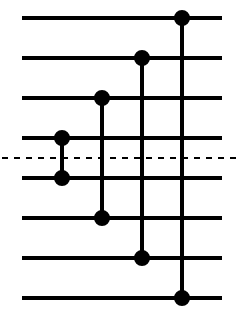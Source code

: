 <mxfile version="13.3.9" type="device"><diagram id="vJS5_Wva6WGB7PRMnAqV" name="Page-1"><mxGraphModel dx="553" dy="342" grid="1" gridSize="10" guides="1" tooltips="1" connect="1" arrows="1" fold="1" page="1" pageScale="1" pageWidth="850" pageHeight="1100" math="0" shadow="0"><root><mxCell id="0"/><mxCell id="1" parent="0"/><mxCell id="fys22tAvfy99Prbkm5I1-1" value="" style="endArrow=none;html=1;jumpSize=8;strokeWidth=2;" edge="1" parent="1"><mxGeometry width="50" height="50" relative="1" as="geometry"><mxPoint x="240" y="360" as="sourcePoint"/><mxPoint x="340" y="360" as="targetPoint"/></mxGeometry></mxCell><mxCell id="fys22tAvfy99Prbkm5I1-2" value="" style="endArrow=none;html=1;jumpSize=8;strokeWidth=2;" edge="1" parent="1"><mxGeometry width="50" height="50" relative="1" as="geometry"><mxPoint x="240" y="380" as="sourcePoint"/><mxPoint x="340" y="380" as="targetPoint"/></mxGeometry></mxCell><mxCell id="fys22tAvfy99Prbkm5I1-3" value="" style="endArrow=none;html=1;jumpSize=8;strokeWidth=2;" edge="1" parent="1"><mxGeometry width="50" height="50" relative="1" as="geometry"><mxPoint x="240" y="400" as="sourcePoint"/><mxPoint x="340" y="400" as="targetPoint"/></mxGeometry></mxCell><mxCell id="fys22tAvfy99Prbkm5I1-4" value="" style="endArrow=none;html=1;jumpSize=8;strokeWidth=2;" edge="1" parent="1"><mxGeometry width="50" height="50" relative="1" as="geometry"><mxPoint x="240" y="420" as="sourcePoint"/><mxPoint x="340" y="420" as="targetPoint"/></mxGeometry></mxCell><mxCell id="fys22tAvfy99Prbkm5I1-5" value="" style="endArrow=none;html=1;jumpSize=8;strokeWidth=2;" edge="1" parent="1"><mxGeometry width="50" height="50" relative="1" as="geometry"><mxPoint x="240" y="440" as="sourcePoint"/><mxPoint x="340" y="440" as="targetPoint"/></mxGeometry></mxCell><mxCell id="fys22tAvfy99Prbkm5I1-6" value="" style="endArrow=none;html=1;jumpSize=8;strokeWidth=2;" edge="1" parent="1"><mxGeometry width="50" height="50" relative="1" as="geometry"><mxPoint x="240" y="460" as="sourcePoint"/><mxPoint x="340" y="460" as="targetPoint"/></mxGeometry></mxCell><mxCell id="fys22tAvfy99Prbkm5I1-7" value="" style="endArrow=none;html=1;jumpSize=8;strokeWidth=2;" edge="1" parent="1"><mxGeometry width="50" height="50" relative="1" as="geometry"><mxPoint x="240" y="480" as="sourcePoint"/><mxPoint x="340" y="480" as="targetPoint"/></mxGeometry></mxCell><mxCell id="fys22tAvfy99Prbkm5I1-8" value="" style="endArrow=none;html=1;jumpSize=8;strokeWidth=2;" edge="1" parent="1"><mxGeometry width="50" height="50" relative="1" as="geometry"><mxPoint x="240" y="500" as="sourcePoint"/><mxPoint x="340" y="500" as="targetPoint"/></mxGeometry></mxCell><mxCell id="fys22tAvfy99Prbkm5I1-9" value="" style="endArrow=oval;html=1;strokeWidth=2;endFill=1;startArrow=oval;startFill=1;" edge="1" parent="1"><mxGeometry width="50" height="50" relative="1" as="geometry"><mxPoint x="260" y="440" as="sourcePoint"/><mxPoint x="260" y="420" as="targetPoint"/></mxGeometry></mxCell><mxCell id="fys22tAvfy99Prbkm5I1-10" value="" style="endArrow=oval;html=1;strokeWidth=2;endFill=1;startArrow=oval;startFill=1;" edge="1" parent="1"><mxGeometry width="50" height="50" relative="1" as="geometry"><mxPoint x="280" y="460" as="sourcePoint"/><mxPoint x="280" y="400" as="targetPoint"/></mxGeometry></mxCell><mxCell id="fys22tAvfy99Prbkm5I1-11" value="" style="endArrow=oval;html=1;strokeWidth=2;endFill=1;startArrow=oval;startFill=1;" edge="1" parent="1"><mxGeometry width="50" height="50" relative="1" as="geometry"><mxPoint x="300" y="480" as="sourcePoint"/><mxPoint x="300" y="380" as="targetPoint"/></mxGeometry></mxCell><mxCell id="fys22tAvfy99Prbkm5I1-12" value="" style="endArrow=oval;html=1;strokeWidth=2;endFill=1;startArrow=oval;startFill=1;" edge="1" parent="1"><mxGeometry width="50" height="50" relative="1" as="geometry"><mxPoint x="320" y="500" as="sourcePoint"/><mxPoint x="320" y="360" as="targetPoint"/></mxGeometry></mxCell><mxCell id="fys22tAvfy99Prbkm5I1-13" value="" style="endArrow=none;dashed=1;html=1;strokeWidth=1;" edge="1" parent="1"><mxGeometry width="50" height="50" relative="1" as="geometry"><mxPoint x="230" y="430" as="sourcePoint"/><mxPoint x="350" y="430" as="targetPoint"/></mxGeometry></mxCell></root></mxGraphModel></diagram></mxfile>